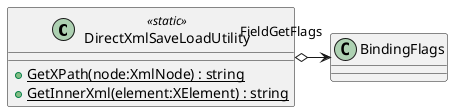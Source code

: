@startuml
class DirectXmlSaveLoadUtility <<static>> {
    + {static} GetXPath(node:XmlNode) : string
    + {static} GetInnerXml(element:XElement) : string
}
DirectXmlSaveLoadUtility o-> "FieldGetFlags" BindingFlags
@enduml
